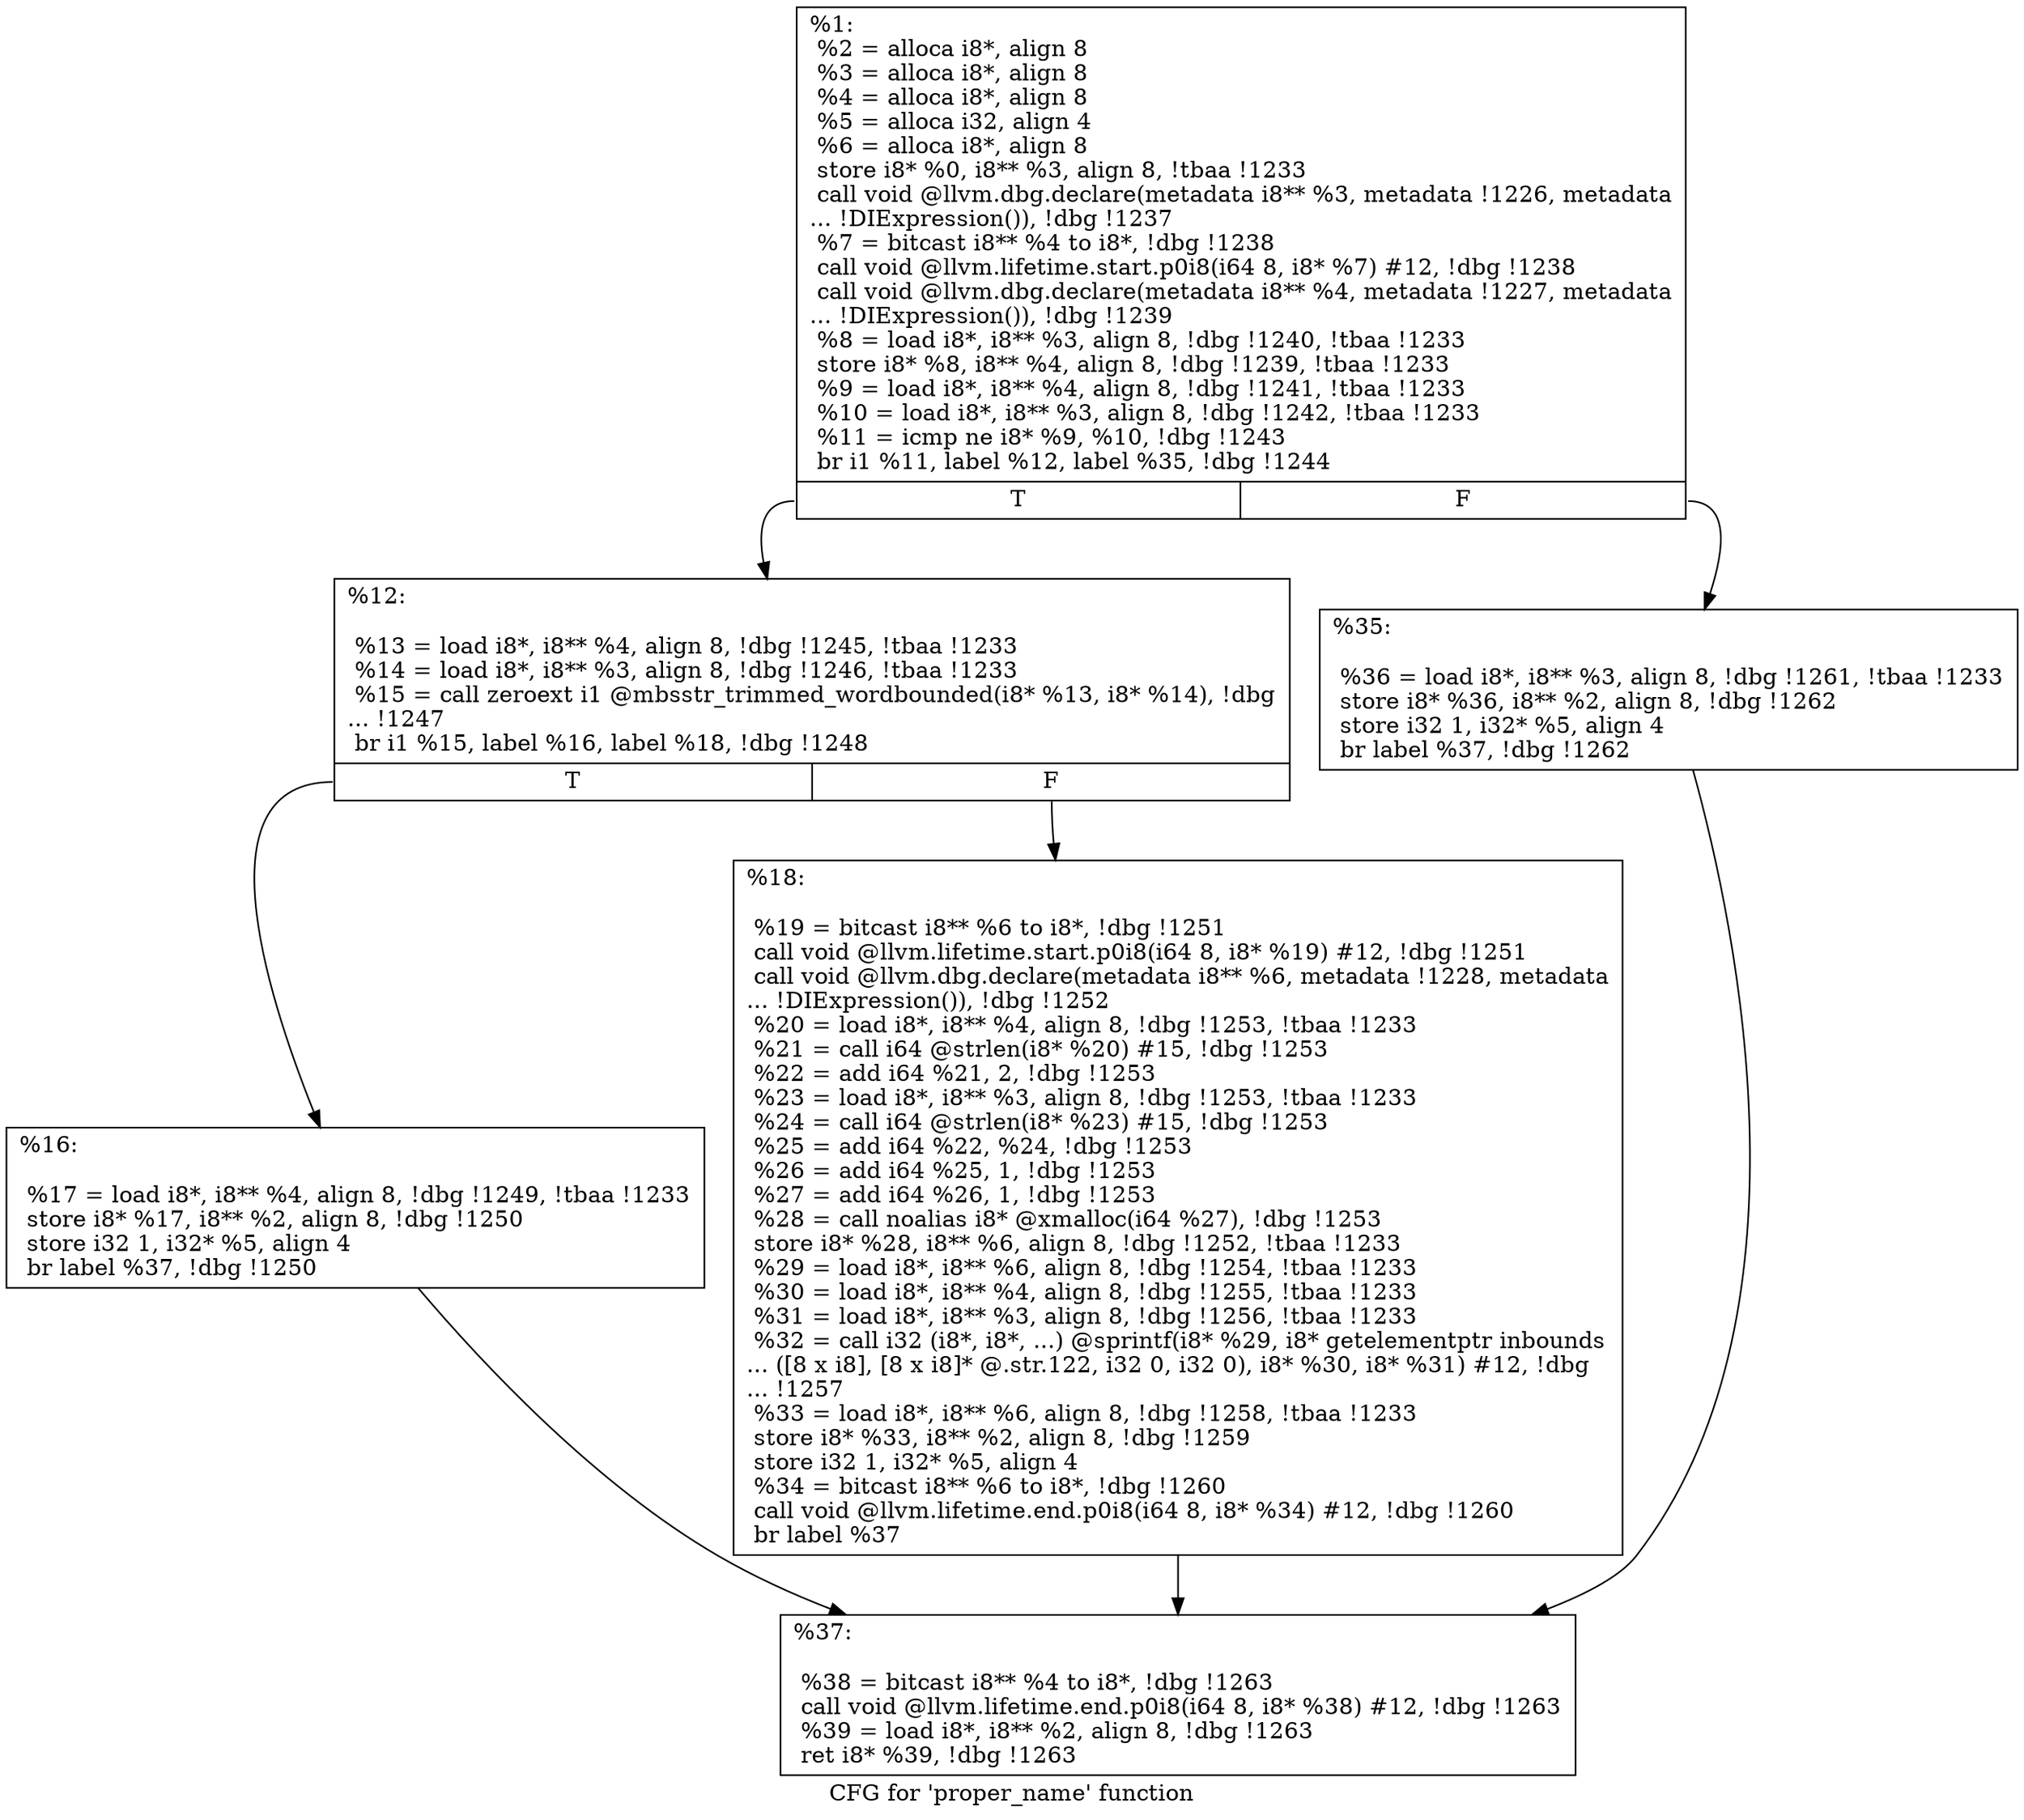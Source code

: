 digraph "CFG for 'proper_name' function" {
	label="CFG for 'proper_name' function";

	Node0x19f8a20 [shape=record,label="{%1:\l  %2 = alloca i8*, align 8\l  %3 = alloca i8*, align 8\l  %4 = alloca i8*, align 8\l  %5 = alloca i32, align 4\l  %6 = alloca i8*, align 8\l  store i8* %0, i8** %3, align 8, !tbaa !1233\l  call void @llvm.dbg.declare(metadata i8** %3, metadata !1226, metadata\l... !DIExpression()), !dbg !1237\l  %7 = bitcast i8** %4 to i8*, !dbg !1238\l  call void @llvm.lifetime.start.p0i8(i64 8, i8* %7) #12, !dbg !1238\l  call void @llvm.dbg.declare(metadata i8** %4, metadata !1227, metadata\l... !DIExpression()), !dbg !1239\l  %8 = load i8*, i8** %3, align 8, !dbg !1240, !tbaa !1233\l  store i8* %8, i8** %4, align 8, !dbg !1239, !tbaa !1233\l  %9 = load i8*, i8** %4, align 8, !dbg !1241, !tbaa !1233\l  %10 = load i8*, i8** %3, align 8, !dbg !1242, !tbaa !1233\l  %11 = icmp ne i8* %9, %10, !dbg !1243\l  br i1 %11, label %12, label %35, !dbg !1244\l|{<s0>T|<s1>F}}"];
	Node0x19f8a20:s0 -> Node0x19f8ae0;
	Node0x19f8a20:s1 -> Node0x19f8bd0;
	Node0x19f8ae0 [shape=record,label="{%12:\l\l  %13 = load i8*, i8** %4, align 8, !dbg !1245, !tbaa !1233\l  %14 = load i8*, i8** %3, align 8, !dbg !1246, !tbaa !1233\l  %15 = call zeroext i1 @mbsstr_trimmed_wordbounded(i8* %13, i8* %14), !dbg\l... !1247\l  br i1 %15, label %16, label %18, !dbg !1248\l|{<s0>T|<s1>F}}"];
	Node0x19f8ae0:s0 -> Node0x19f8b30;
	Node0x19f8ae0:s1 -> Node0x19f8b80;
	Node0x19f8b30 [shape=record,label="{%16:\l\l  %17 = load i8*, i8** %4, align 8, !dbg !1249, !tbaa !1233\l  store i8* %17, i8** %2, align 8, !dbg !1250\l  store i32 1, i32* %5, align 4\l  br label %37, !dbg !1250\l}"];
	Node0x19f8b30 -> Node0x19f8c20;
	Node0x19f8b80 [shape=record,label="{%18:\l\l  %19 = bitcast i8** %6 to i8*, !dbg !1251\l  call void @llvm.lifetime.start.p0i8(i64 8, i8* %19) #12, !dbg !1251\l  call void @llvm.dbg.declare(metadata i8** %6, metadata !1228, metadata\l... !DIExpression()), !dbg !1252\l  %20 = load i8*, i8** %4, align 8, !dbg !1253, !tbaa !1233\l  %21 = call i64 @strlen(i8* %20) #15, !dbg !1253\l  %22 = add i64 %21, 2, !dbg !1253\l  %23 = load i8*, i8** %3, align 8, !dbg !1253, !tbaa !1233\l  %24 = call i64 @strlen(i8* %23) #15, !dbg !1253\l  %25 = add i64 %22, %24, !dbg !1253\l  %26 = add i64 %25, 1, !dbg !1253\l  %27 = add i64 %26, 1, !dbg !1253\l  %28 = call noalias i8* @xmalloc(i64 %27), !dbg !1253\l  store i8* %28, i8** %6, align 8, !dbg !1252, !tbaa !1233\l  %29 = load i8*, i8** %6, align 8, !dbg !1254, !tbaa !1233\l  %30 = load i8*, i8** %4, align 8, !dbg !1255, !tbaa !1233\l  %31 = load i8*, i8** %3, align 8, !dbg !1256, !tbaa !1233\l  %32 = call i32 (i8*, i8*, ...) @sprintf(i8* %29, i8* getelementptr inbounds\l... ([8 x i8], [8 x i8]* @.str.122, i32 0, i32 0), i8* %30, i8* %31) #12, !dbg\l... !1257\l  %33 = load i8*, i8** %6, align 8, !dbg !1258, !tbaa !1233\l  store i8* %33, i8** %2, align 8, !dbg !1259\l  store i32 1, i32* %5, align 4\l  %34 = bitcast i8** %6 to i8*, !dbg !1260\l  call void @llvm.lifetime.end.p0i8(i64 8, i8* %34) #12, !dbg !1260\l  br label %37\l}"];
	Node0x19f8b80 -> Node0x19f8c20;
	Node0x19f8bd0 [shape=record,label="{%35:\l\l  %36 = load i8*, i8** %3, align 8, !dbg !1261, !tbaa !1233\l  store i8* %36, i8** %2, align 8, !dbg !1262\l  store i32 1, i32* %5, align 4\l  br label %37, !dbg !1262\l}"];
	Node0x19f8bd0 -> Node0x19f8c20;
	Node0x19f8c20 [shape=record,label="{%37:\l\l  %38 = bitcast i8** %4 to i8*, !dbg !1263\l  call void @llvm.lifetime.end.p0i8(i64 8, i8* %38) #12, !dbg !1263\l  %39 = load i8*, i8** %2, align 8, !dbg !1263\l  ret i8* %39, !dbg !1263\l}"];
}
